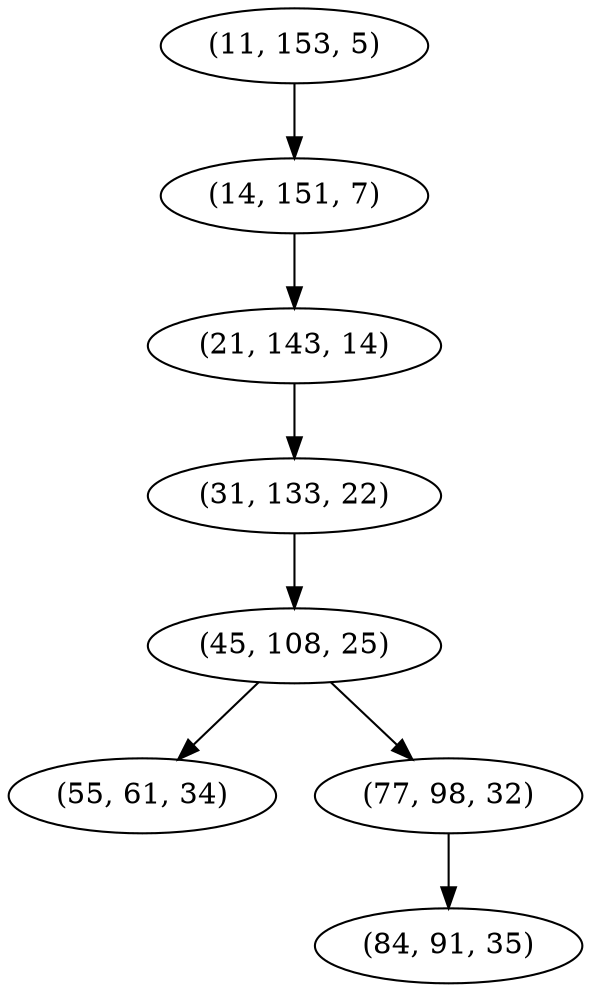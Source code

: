 digraph tree {
    "(11, 153, 5)";
    "(14, 151, 7)";
    "(21, 143, 14)";
    "(31, 133, 22)";
    "(45, 108, 25)";
    "(55, 61, 34)";
    "(77, 98, 32)";
    "(84, 91, 35)";
    "(11, 153, 5)" -> "(14, 151, 7)";
    "(14, 151, 7)" -> "(21, 143, 14)";
    "(21, 143, 14)" -> "(31, 133, 22)";
    "(31, 133, 22)" -> "(45, 108, 25)";
    "(45, 108, 25)" -> "(55, 61, 34)";
    "(45, 108, 25)" -> "(77, 98, 32)";
    "(77, 98, 32)" -> "(84, 91, 35)";
}
